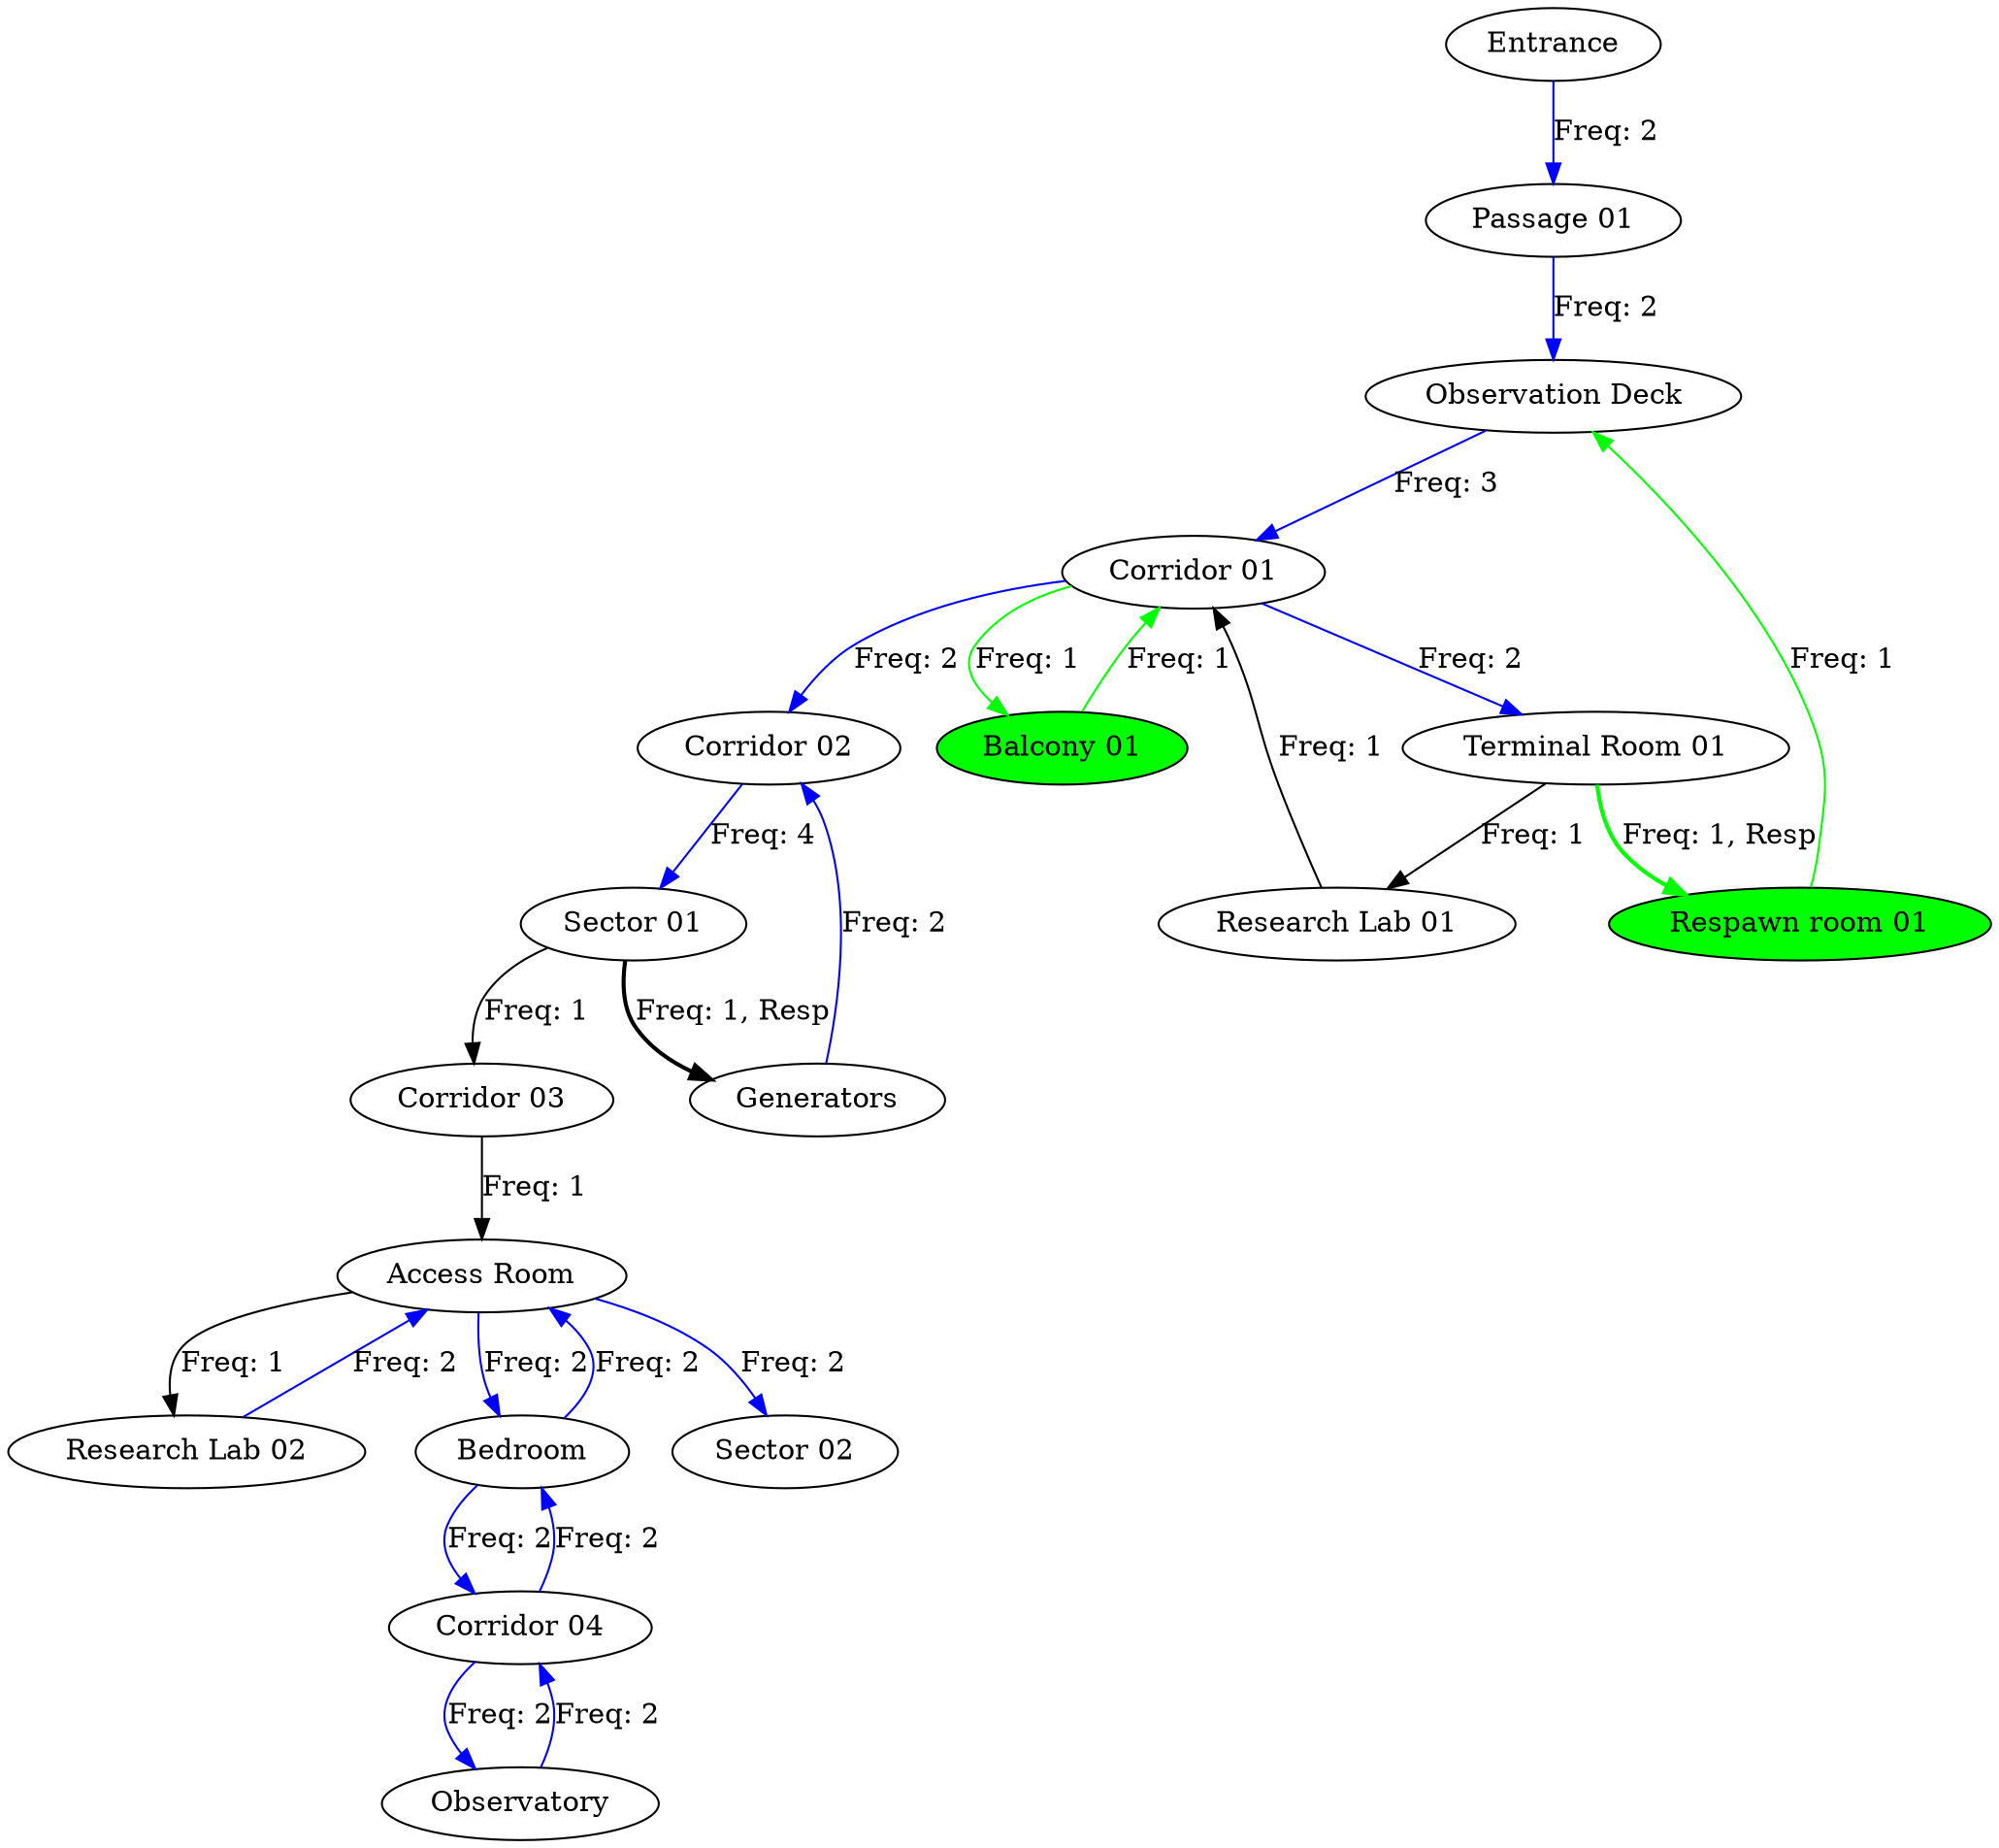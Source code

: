 // ['Gats Test 1', 'Gats Test 2']
digraph {
	Entrance [label=Entrance]
	"Passage 01" [label="Passage 01"]
	"Observation Deck" [label="Observation Deck"]
	"Corridor 01" [label="Corridor 01"]
	"Terminal Room 01" [label="Terminal Room 01"]
	"Research Lab 01" [label="Research Lab 01"]
	"Corridor 02" [label="Corridor 02"]
	"Sector 01" [label="Sector 01"]
	Generators [label=Generators]
	"Corridor 03" [label="Corridor 03"]
	"Access Room" [label="Access Room"]
	"Research Lab 02" [label="Research Lab 02"]
	Bedroom [label=Bedroom]
	"Corridor 04" [label="Corridor 04"]
	Observatory [label=Observatory]
	"Sector 02" [label="Sector 02"]
	"Respawn room 01" [label="Respawn room 01" fillcolor=green style=filled]
	"Balcony 01" [label="Balcony 01" fillcolor=green style=filled]
	Entrance -> "Passage 01" [label="Freq: 2" color=blue constraint=true]
	"Passage 01" -> "Observation Deck" [label="Freq: 2" color=blue constraint=true]
	"Observation Deck" -> "Corridor 01" [label="Freq: 3" color=blue constraint=true]
	"Corridor 01" -> "Terminal Room 01" [label="Freq: 2" color=blue constraint=true]
	"Terminal Room 01" -> "Research Lab 01" [label="Freq: 1" color=black constraint=true]
	"Research Lab 01" -> "Corridor 01" [label="Freq: 1" color=black constraint=true]
	"Corridor 01" -> "Corridor 02" [label="Freq: 2" color=blue constraint=true]
	"Corridor 02" -> "Sector 01" [label="Freq: 4" color=blue constraint=true]
	"Sector 01" -> Generators [label="Freq: 1, Resp" color=black constraint=true style=bold]
	Generators -> "Corridor 02" [label="Freq: 2" color=blue constraint=true]
	"Sector 01" -> "Corridor 03" [label="Freq: 1" color=black constraint=true]
	"Corridor 03" -> "Access Room" [label="Freq: 1" color=black constraint=true]
	"Access Room" -> "Research Lab 02" [label="Freq: 1" color=black constraint=true]
	"Research Lab 02" -> "Access Room" [label="Freq: 2" color=blue constraint=true]
	"Access Room" -> Bedroom [label="Freq: 2" color=blue constraint=true]
	Bedroom -> "Corridor 04" [label="Freq: 2" color=blue constraint=true]
	"Corridor 04" -> Observatory [label="Freq: 2" color=blue constraint=true]
	Observatory -> "Corridor 04" [label="Freq: 2" color=blue constraint=true]
	"Corridor 04" -> Bedroom [label="Freq: 2" color=blue constraint=true]
	Bedroom -> "Access Room" [label="Freq: 2" color=blue constraint=true]
	"Access Room" -> "Sector 02" [label="Freq: 2" color=blue constraint=true]
	"Terminal Room 01" -> "Respawn room 01" [label="Freq: 1, Resp" color=green constraint=true style=bold]
	"Respawn room 01" -> "Observation Deck" [label="Freq: 1" color=green constraint=true]
	"Corridor 01" -> "Balcony 01" [label="Freq: 1" color=green constraint=true]
	"Balcony 01" -> "Corridor 01" [label="Freq: 1" color=green constraint=true]
}
